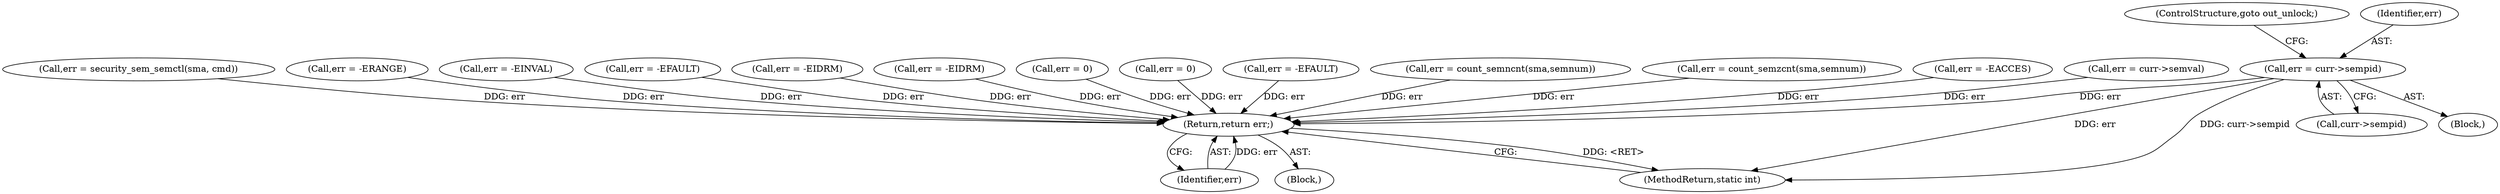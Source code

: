 digraph "0_linux_6062a8dc0517bce23e3c2f7d2fea5e22411269a3_12@pointer" {
"1000458" [label="(Call,err = curr->sempid)"];
"1000496" [label="(Return,return err;)"];
"1000312" [label="(Call,err = -EFAULT)"];
"1000465" [label="(Call,err = count_semncnt(sma,semnum))"];
"1000472" [label="(Call,err = count_semzcnt(sma,semnum))"];
"1000458" [label="(Call,err = curr->sempid)"];
"1000141" [label="(Call,err = -EACCES)"];
"1000460" [label="(Call,curr->sempid)"];
"1000451" [label="(Call,err = curr->semval)"];
"1000449" [label="(Block,)"];
"1000161" [label="(Call,err = security_sem_semctl(sma, cmd))"];
"1000336" [label="(Call,err = -ERANGE)"];
"1000417" [label="(Call,err = -EINVAL)"];
"1000463" [label="(ControlStructure,goto out_unlock;)"];
"1000497" [label="(Identifier,err)"];
"1000496" [label="(Return,return err;)"];
"1000498" [label="(MethodReturn,static int)"];
"1000267" [label="(Call,err = -EFAULT)"];
"1000352" [label="(Call,err = -EIDRM)"];
"1000220" [label="(Call,err = -EIDRM)"];
"1000256" [label="(Call,err = 0)"];
"1000459" [label="(Identifier,err)"];
"1000108" [label="(Block,)"];
"1000413" [label="(Call,err = 0)"];
"1000458" -> "1000449"  [label="AST: "];
"1000458" -> "1000460"  [label="CFG: "];
"1000459" -> "1000458"  [label="AST: "];
"1000460" -> "1000458"  [label="AST: "];
"1000463" -> "1000458"  [label="CFG: "];
"1000458" -> "1000498"  [label="DDG: curr->sempid"];
"1000458" -> "1000498"  [label="DDG: err"];
"1000458" -> "1000496"  [label="DDG: err"];
"1000496" -> "1000108"  [label="AST: "];
"1000496" -> "1000497"  [label="CFG: "];
"1000497" -> "1000496"  [label="AST: "];
"1000498" -> "1000496"  [label="CFG: "];
"1000496" -> "1000498"  [label="DDG: <RET>"];
"1000497" -> "1000496"  [label="DDG: err"];
"1000141" -> "1000496"  [label="DDG: err"];
"1000220" -> "1000496"  [label="DDG: err"];
"1000312" -> "1000496"  [label="DDG: err"];
"1000352" -> "1000496"  [label="DDG: err"];
"1000451" -> "1000496"  [label="DDG: err"];
"1000417" -> "1000496"  [label="DDG: err"];
"1000472" -> "1000496"  [label="DDG: err"];
"1000256" -> "1000496"  [label="DDG: err"];
"1000161" -> "1000496"  [label="DDG: err"];
"1000336" -> "1000496"  [label="DDG: err"];
"1000465" -> "1000496"  [label="DDG: err"];
"1000267" -> "1000496"  [label="DDG: err"];
"1000413" -> "1000496"  [label="DDG: err"];
}
